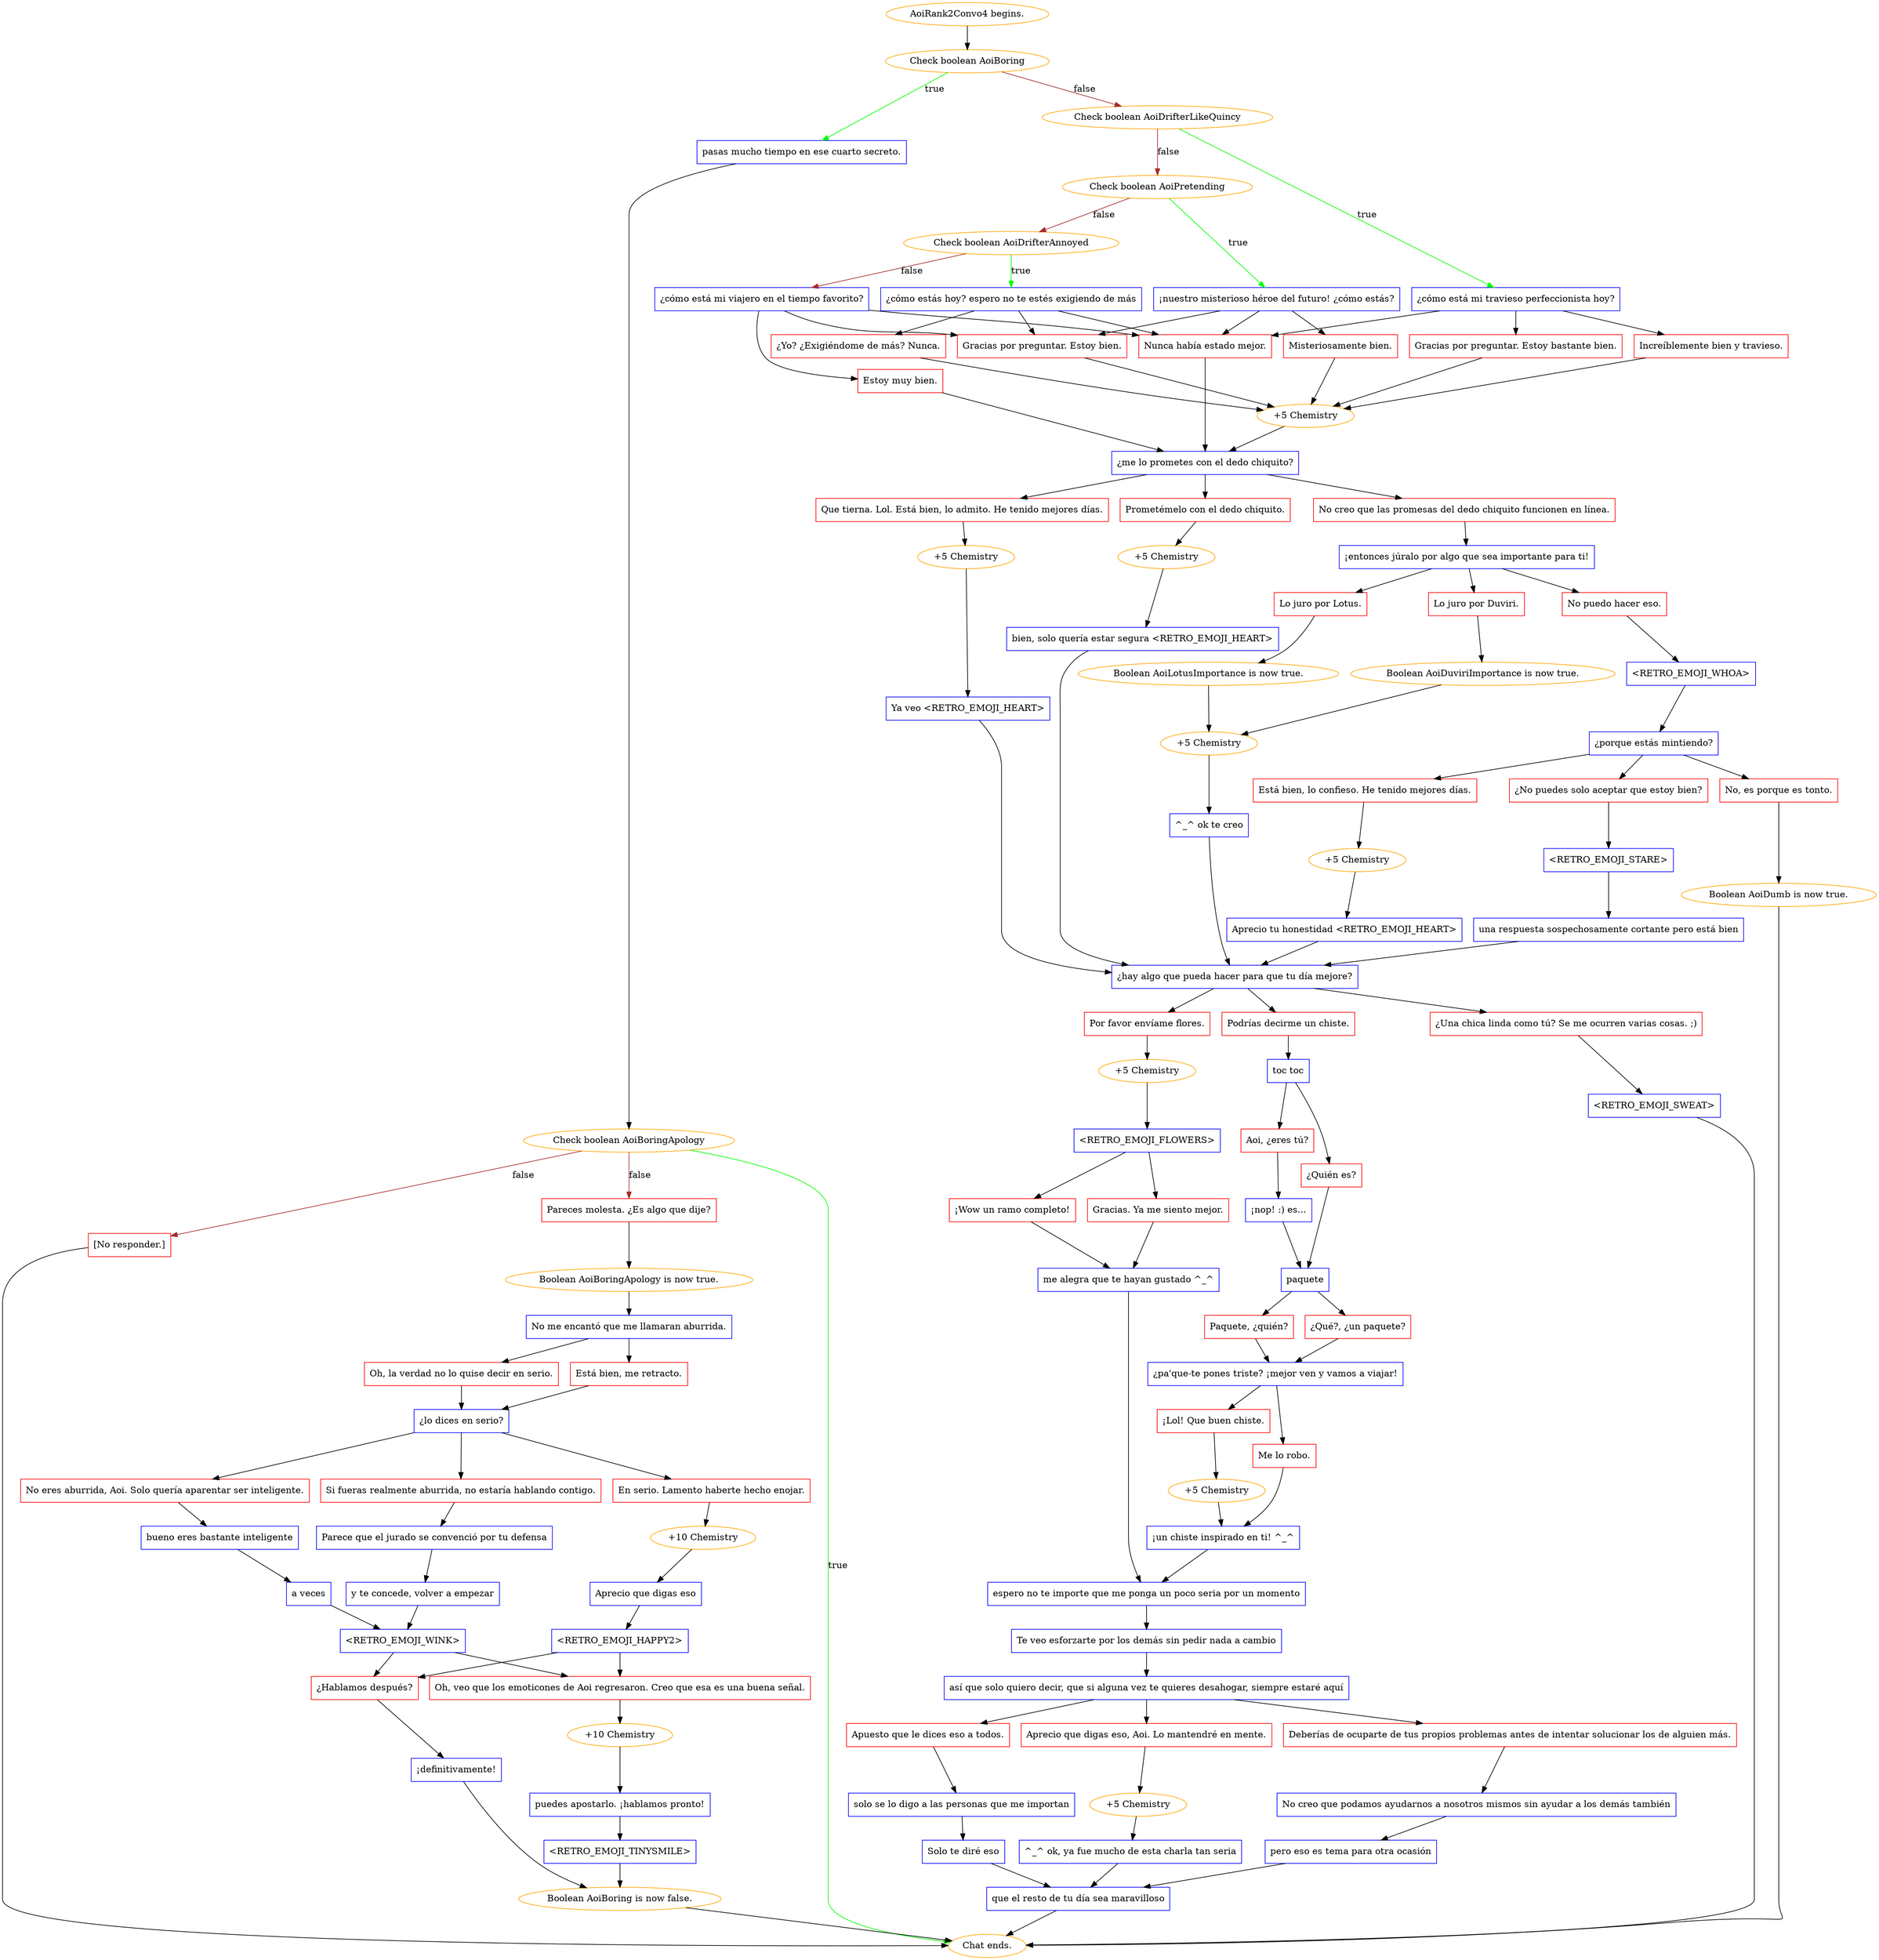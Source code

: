 digraph {
	"AoiRank2Convo4 begins." [color=orange];
		"AoiRank2Convo4 begins." -> j2444192993;
	j2444192993 [label="Check boolean AoiBoring",color=orange];
		j2444192993 -> j1141055515 [label=true,color=green];
		j2444192993 -> j748990130 [label=false,color=brown];
	j1141055515 [label="pasas mucho tiempo en ese cuarto secreto.",shape=box,color=blue];
		j1141055515 -> j2670735249;
	j748990130 [label="Check boolean AoiDrifterLikeQuincy",color=orange];
		j748990130 -> j33415555 [label=true,color=green];
		j748990130 -> j1686413138 [label=false,color=brown];
	j2670735249 [label="Check boolean AoiBoringApology",color=orange];
		j2670735249 -> "Chat ends." [label=true,color=green];
		j2670735249 -> j2083650297 [label=false,color=brown];
		j2670735249 -> j2967050643 [label=false,color=brown];
	j33415555 [label="¿cómo está mi travieso perfeccionista hoy?",shape=box,color=blue];
		j33415555 -> j4040047256;
		j33415555 -> j3646147265;
		j33415555 -> j4162593384;
	j1686413138 [label="Check boolean AoiPretending",color=orange];
		j1686413138 -> j2529309313 [label=true,color=green];
		j1686413138 -> j2989236235 [label=false,color=brown];
	"Chat ends." [color=orange];
	j2083650297 [label="Pareces molesta. ¿Es algo que dije?",shape=box,color=red];
		j2083650297 -> j4292785177;
	j2967050643 [label="[No responder.]",shape=box,color=red];
		j2967050643 -> "Chat ends.";
	j4040047256 [label="Increíblemente bien y travieso.",shape=box,color=red];
		j4040047256 -> j2708663662;
	j3646147265 [label="Gracias por preguntar. Estoy bastante bien.",shape=box,color=red];
		j3646147265 -> j2708663662;
	j4162593384 [label="Nunca había estado mejor.",shape=box,color=red];
		j4162593384 -> j320628438;
	j2529309313 [label="¡nuestro misterioso héroe del futuro! ¿cómo estás?",shape=box,color=blue];
		j2529309313 -> j471245682;
		j2529309313 -> j3565286099;
		j2529309313 -> j4162593384;
	j2989236235 [label="Check boolean AoiDrifterAnnoyed",color=orange];
		j2989236235 -> j671552757 [label=true,color=green];
		j2989236235 -> j2396929275 [label=false,color=brown];
	j4292785177 [label="Boolean AoiBoringApology is now true.",color=orange];
		j4292785177 -> j13648211;
	j2708663662 [label="+5 Chemistry",color=orange];
		j2708663662 -> j320628438;
	j320628438 [label="¿me lo prometes con el dedo chiquito?",shape=box,color=blue];
		j320628438 -> j1691544526;
		j320628438 -> j1739086778;
		j320628438 -> j776874441;
	j471245682 [label="Misteriosamente bien.",shape=box,color=red];
		j471245682 -> j2708663662;
	j3565286099 [label="Gracias por preguntar. Estoy bien.",shape=box,color=red];
		j3565286099 -> j2708663662;
	j671552757 [label="¿cómo estás hoy? espero no te estés exigiendo de más",shape=box,color=blue];
		j671552757 -> j3318773301;
		j671552757 -> j3565286099;
		j671552757 -> j4162593384;
	j2396929275 [label="¿cómo está mi viajero en el tiempo favorito?",shape=box,color=blue];
		j2396929275 -> j3466421591;
		j2396929275 -> j3565286099;
		j2396929275 -> j4162593384;
	j13648211 [label="No me encantó que me llamaran aburrida.",shape=box,color=blue];
		j13648211 -> j3580410269;
		j13648211 -> j1477514542;
	j1691544526 [label="Prometémelo con el dedo chiquito.",shape=box,color=red];
		j1691544526 -> j4208882574;
	j1739086778 [label="Que tierna. Lol. Está bien, lo admito. He tenido mejores días.",shape=box,color=red];
		j1739086778 -> j2613644942;
	j776874441 [label="No creo que las promesas del dedo chiquito funcionen en línea.",shape=box,color=red];
		j776874441 -> j1513911598;
	j3318773301 [label="¿Yo? ¿Exigiéndome de más? Nunca.",shape=box,color=red];
		j3318773301 -> j2708663662;
	j3466421591 [label="Estoy muy bien.",shape=box,color=red];
		j3466421591 -> j320628438;
	j3580410269 [label="Oh, la verdad no lo quise decir en serio.",shape=box,color=red];
		j3580410269 -> j3139813612;
	j1477514542 [label="Está bien, me retracto.",shape=box,color=red];
		j1477514542 -> j3139813612;
	j4208882574 [label="+5 Chemistry",color=orange];
		j4208882574 -> j3697463781;
	j2613644942 [label="+5 Chemistry",color=orange];
		j2613644942 -> j3314375412;
	j1513911598 [label="¡entonces júralo por algo que sea importante para ti!",shape=box,color=blue];
		j1513911598 -> j3717616068;
		j1513911598 -> j4125542883;
		j1513911598 -> j3783527588;
	j3139813612 [label="¿lo dices en serio?",shape=box,color=blue];
		j3139813612 -> j1851395513;
		j3139813612 -> j2895430020;
		j3139813612 -> j1173594205;
	j3697463781 [label="bien, solo quería estar segura <RETRO_EMOJI_HEART>",shape=box,color=blue];
		j3697463781 -> j570248872;
	j3314375412 [label="Ya veo <RETRO_EMOJI_HEART>",shape=box,color=blue];
		j3314375412 -> j570248872;
	j3717616068 [label="No puedo hacer eso.",shape=box,color=red];
		j3717616068 -> j2644803103;
	j4125542883 [label="Lo juro por Lotus.",shape=box,color=red];
		j4125542883 -> j2704576047;
	j3783527588 [label="Lo juro por Duviri.",shape=box,color=red];
		j3783527588 -> j1880960578;
	j1851395513 [label="En serio. Lamento haberte hecho enojar.",shape=box,color=red];
		j1851395513 -> j210173295;
	j2895430020 [label="No eres aburrida, Aoi. Solo quería aparentar ser inteligente.",shape=box,color=red];
		j2895430020 -> j4270498001;
	j1173594205 [label="Si fueras realmente aburrida, no estaría hablando contigo.",shape=box,color=red];
		j1173594205 -> j783070544;
	j570248872 [label="¿hay algo que pueda hacer para que tu día mejore?",shape=box,color=blue];
		j570248872 -> j4276152433;
		j570248872 -> j2467031916;
		j570248872 -> j1831955103;
	j2644803103 [label="<RETRO_EMOJI_WHOA>",shape=box,color=blue];
		j2644803103 -> j3586989167;
	j2704576047 [label="Boolean AoiLotusImportance is now true.",color=orange];
		j2704576047 -> j1627723753;
	j1880960578 [label="Boolean AoiDuviriImportance is now true.",color=orange];
		j1880960578 -> j1627723753;
	j210173295 [label="+10 Chemistry",color=orange];
		j210173295 -> j683767186;
	j4270498001 [label="bueno eres bastante inteligente",shape=box,color=blue];
		j4270498001 -> j3914263493;
	j783070544 [label="Parece que el jurado se convenció por tu defensa",shape=box,color=blue];
		j783070544 -> j757054989;
	j4276152433 [label="Podrías decirme un chiste.",shape=box,color=red];
		j4276152433 -> j2522359844;
	j2467031916 [label="Por favor envíame flores.",shape=box,color=red];
		j2467031916 -> j2743671589;
	j1831955103 [label="¿Una chica linda como tú? Se me ocurren varias cosas. ;)",shape=box,color=red];
		j1831955103 -> j168179579;
	j3586989167 [label="¿porque estás mintiendo?",shape=box,color=blue];
		j3586989167 -> j3728129710;
		j3586989167 -> j2030667862;
		j3586989167 -> j986905359;
	j1627723753 [label="+5 Chemistry",color=orange];
		j1627723753 -> j2152296989;
	j683767186 [label="Aprecio que digas eso",shape=box,color=blue];
		j683767186 -> j2227012435;
	j3914263493 [label="a veces",shape=box,color=blue];
		j3914263493 -> j1256333655;
	j757054989 [label="y te concede, volver a empezar",shape=box,color=blue];
		j757054989 -> j1256333655;
	j2522359844 [label="toc toc",shape=box,color=blue];
		j2522359844 -> j2634339049;
		j2522359844 -> j3294144463;
	j2743671589 [label="+5 Chemistry",color=orange];
		j2743671589 -> j1731080430;
	j168179579 [label="<RETRO_EMOJI_SWEAT>",shape=box,color=blue];
		j168179579 -> "Chat ends.";
	j3728129710 [label="Está bien, lo confieso. He tenido mejores días.",shape=box,color=red];
		j3728129710 -> j1293718076;
	j2030667862 [label="No, es porque es tonto.",shape=box,color=red];
		j2030667862 -> j4113623176;
	j986905359 [label="¿No puedes solo aceptar que estoy bien?",shape=box,color=red];
		j986905359 -> j982889921;
	j2152296989 [label="^_^ ok te creo",shape=box,color=blue];
		j2152296989 -> j570248872;
	j2227012435 [label="<RETRO_EMOJI_HAPPY2>",shape=box,color=blue];
		j2227012435 -> j248887097;
		j2227012435 -> j895594094;
	j1256333655 [label="<RETRO_EMOJI_WINK>",shape=box,color=blue];
		j1256333655 -> j248887097;
		j1256333655 -> j895594094;
	j2634339049 [label="¿Quién es?",shape=box,color=red];
		j2634339049 -> j3174613839;
	j3294144463 [label="Aoi, ¿eres tú?",shape=box,color=red];
		j3294144463 -> j502890046;
	j1731080430 [label="<RETRO_EMOJI_FLOWERS>",shape=box,color=blue];
		j1731080430 -> j3316414052;
		j1731080430 -> j3028953976;
	j1293718076 [label="+5 Chemistry",color=orange];
		j1293718076 -> j756949844;
	j4113623176 [label="Boolean AoiDumb is now true.",color=orange];
		j4113623176 -> "Chat ends.";
	j982889921 [label="<RETRO_EMOJI_STARE>",shape=box,color=blue];
		j982889921 -> j1127870136;
	j248887097 [label="¿Hablamos después?",shape=box,color=red];
		j248887097 -> j1711673319;
	j895594094 [label="Oh, veo que los emoticones de Aoi regresaron. Creo que esa es una buena señal.",shape=box,color=red];
		j895594094 -> j2135513730;
	j3174613839 [label="paquete",shape=box,color=blue];
		j3174613839 -> j601612097;
		j3174613839 -> j1955255141;
	j502890046 [label="¡nop! :) es...",shape=box,color=blue];
		j502890046 -> j3174613839;
	j3316414052 [label="Gracias. Ya me siento mejor.",shape=box,color=red];
		j3316414052 -> j2273099896;
	j3028953976 [label="¡Wow un ramo completo!",shape=box,color=red];
		j3028953976 -> j2273099896;
	j756949844 [label="Aprecio tu honestidad <RETRO_EMOJI_HEART>",shape=box,color=blue];
		j756949844 -> j570248872;
	j1127870136 [label="una respuesta sospechosamente cortante pero está bien",shape=box,color=blue];
		j1127870136 -> j570248872;
	j1711673319 [label="¡definitivamente!",shape=box,color=blue];
		j1711673319 -> j1984221796;
	j2135513730 [label="+10 Chemistry",color=orange];
		j2135513730 -> j807200033;
	j601612097 [label="Paquete, ¿quién?",shape=box,color=red];
		j601612097 -> j1793180234;
	j1955255141 [label="¿Qué?, ¿un paquete?",shape=box,color=red];
		j1955255141 -> j1793180234;
	j2273099896 [label="me alegra que te hayan gustado ^_^",shape=box,color=blue];
		j2273099896 -> j3040338378;
	j1984221796 [label="Boolean AoiBoring is now false.",color=orange];
		j1984221796 -> "Chat ends.";
	j807200033 [label="puedes apostarlo. ¡hablamos pronto!",shape=box,color=blue];
		j807200033 -> j3248434141;
	j1793180234 [label="¿pa'que-te pones triste? ¡mejor ven y vamos a viajar!",shape=box,color=blue];
		j1793180234 -> j1660090455;
		j1793180234 -> j49445717;
	j3040338378 [label="espero no te importe que me ponga un poco seria por un momento",shape=box,color=blue];
		j3040338378 -> j1875120594;
	j3248434141 [label="<RETRO_EMOJI_TINYSMILE>",shape=box,color=blue];
		j3248434141 -> j1984221796;
	j1660090455 [label="¡Lol! Que buen chiste.",shape=box,color=red];
		j1660090455 -> j4062182606;
	j49445717 [label="Me lo robo.",shape=box,color=red];
		j49445717 -> j1810693084;
	j1875120594 [label="Te veo esforzarte por los demás sin pedir nada a cambio",shape=box,color=blue];
		j1875120594 -> j384944029;
	j4062182606 [label="+5 Chemistry",color=orange];
		j4062182606 -> j1810693084;
	j1810693084 [label="¡un chiste inspirado en ti! ^_^",shape=box,color=blue];
		j1810693084 -> j3040338378;
	j384944029 [label="así que solo quiero decir, que si alguna vez te quieres desahogar, siempre estaré aquí",shape=box,color=blue];
		j384944029 -> j3187718830;
		j384944029 -> j2987516301;
		j384944029 -> j3639855748;
	j3187718830 [label="Aprecio que digas eso, Aoi. Lo mantendré en mente.",shape=box,color=red];
		j3187718830 -> j1296241729;
	j2987516301 [label="Deberías de ocuparte de tus propios problemas antes de intentar solucionar los de alguien más.",shape=box,color=red];
		j2987516301 -> j3188470041;
	j3639855748 [label="Apuesto que le dices eso a todos.",shape=box,color=red];
		j3639855748 -> j2820036493;
	j1296241729 [label="+5 Chemistry",color=orange];
		j1296241729 -> j1784240251;
	j3188470041 [label="No creo que podamos ayudarnos a nosotros mismos sin ayudar a los demás también",shape=box,color=blue];
		j3188470041 -> j1750603561;
	j2820036493 [label="solo se lo digo a las personas que me importan",shape=box,color=blue];
		j2820036493 -> j43540154;
	j1784240251 [label="^_^ ok, ya fue mucho de esta charla tan seria",shape=box,color=blue];
		j1784240251 -> j1874701646;
	j1750603561 [label="pero eso es tema para otra ocasión",shape=box,color=blue];
		j1750603561 -> j1874701646;
	j43540154 [label="Solo te diré eso",shape=box,color=blue];
		j43540154 -> j1874701646;
	j1874701646 [label="que el resto de tu día sea maravilloso",shape=box,color=blue];
		j1874701646 -> "Chat ends.";
}